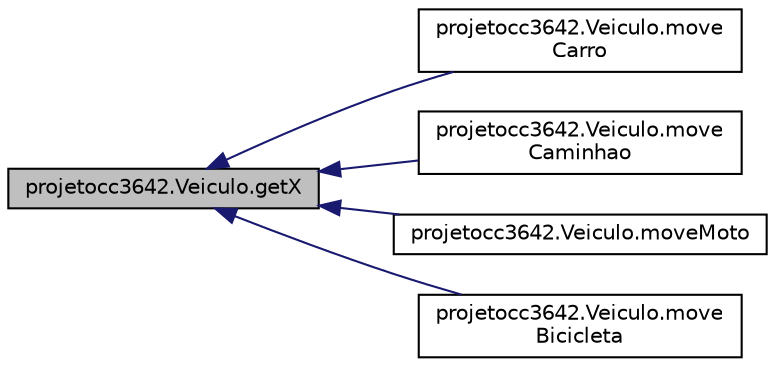 digraph "projetocc3642.Veiculo.getX"
{
  edge [fontname="Helvetica",fontsize="10",labelfontname="Helvetica",labelfontsize="10"];
  node [fontname="Helvetica",fontsize="10",shape=record];
  rankdir="LR";
  Node9 [label="projetocc3642.Veiculo.getX",height=0.2,width=0.4,color="black", fillcolor="grey75", style="filled", fontcolor="black"];
  Node9 -> Node10 [dir="back",color="midnightblue",fontsize="10",style="solid"];
  Node10 [label="projetocc3642.Veiculo.move\lCarro",height=0.2,width=0.4,color="black", fillcolor="white", style="filled",URL="$classprojetocc3642_1_1_veiculo.html#acf6147f56489aac694024cfd001f2b63",tooltip="Função que movimenta o carro, recebendo um objeto da classe carro como parâmetro. ..."];
  Node9 -> Node11 [dir="back",color="midnightblue",fontsize="10",style="solid"];
  Node11 [label="projetocc3642.Veiculo.move\lCaminhao",height=0.2,width=0.4,color="black", fillcolor="white", style="filled",URL="$classprojetocc3642_1_1_veiculo.html#a85b1534b28cecd7a9e0f1ee0f14c974a",tooltip="Função que movimenta o caminhão, recebendo um objeto da classe caminhão como parâmetro. "];
  Node9 -> Node12 [dir="back",color="midnightblue",fontsize="10",style="solid"];
  Node12 [label="projetocc3642.Veiculo.moveMoto",height=0.2,width=0.4,color="black", fillcolor="white", style="filled",URL="$classprojetocc3642_1_1_veiculo.html#a93ffe5019f130c6750dcde073687b9b8",tooltip="Função que movimenta a motoca, recebendo um objeto da classe motoca como parâmetro. "];
  Node9 -> Node13 [dir="back",color="midnightblue",fontsize="10",style="solid"];
  Node13 [label="projetocc3642.Veiculo.move\lBicicleta",height=0.2,width=0.4,color="black", fillcolor="white", style="filled",URL="$classprojetocc3642_1_1_veiculo.html#ab97097adda5bd18a0bac944035629c5f"];
}
